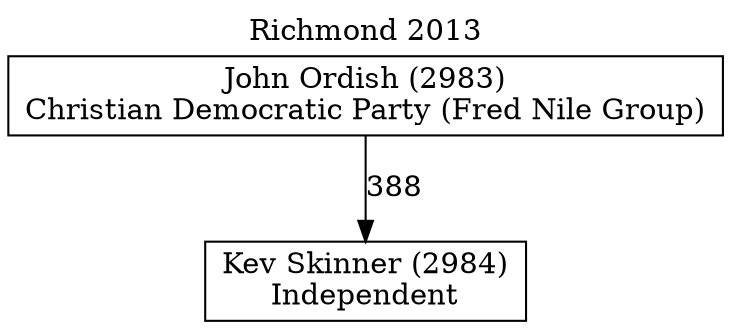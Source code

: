 // House preference flow
digraph "Kev Skinner (2984)_Richmond_2013" {
	graph [label="Richmond 2013" labelloc=t mclimit=10]
	node [shape=box]
	"Kev Skinner (2984)" [label="Kev Skinner (2984)
Independent"]
	"John Ordish (2983)" [label="John Ordish (2983)
Christian Democratic Party (Fred Nile Group)"]
	"John Ordish (2983)" -> "Kev Skinner (2984)" [label=388]
}
